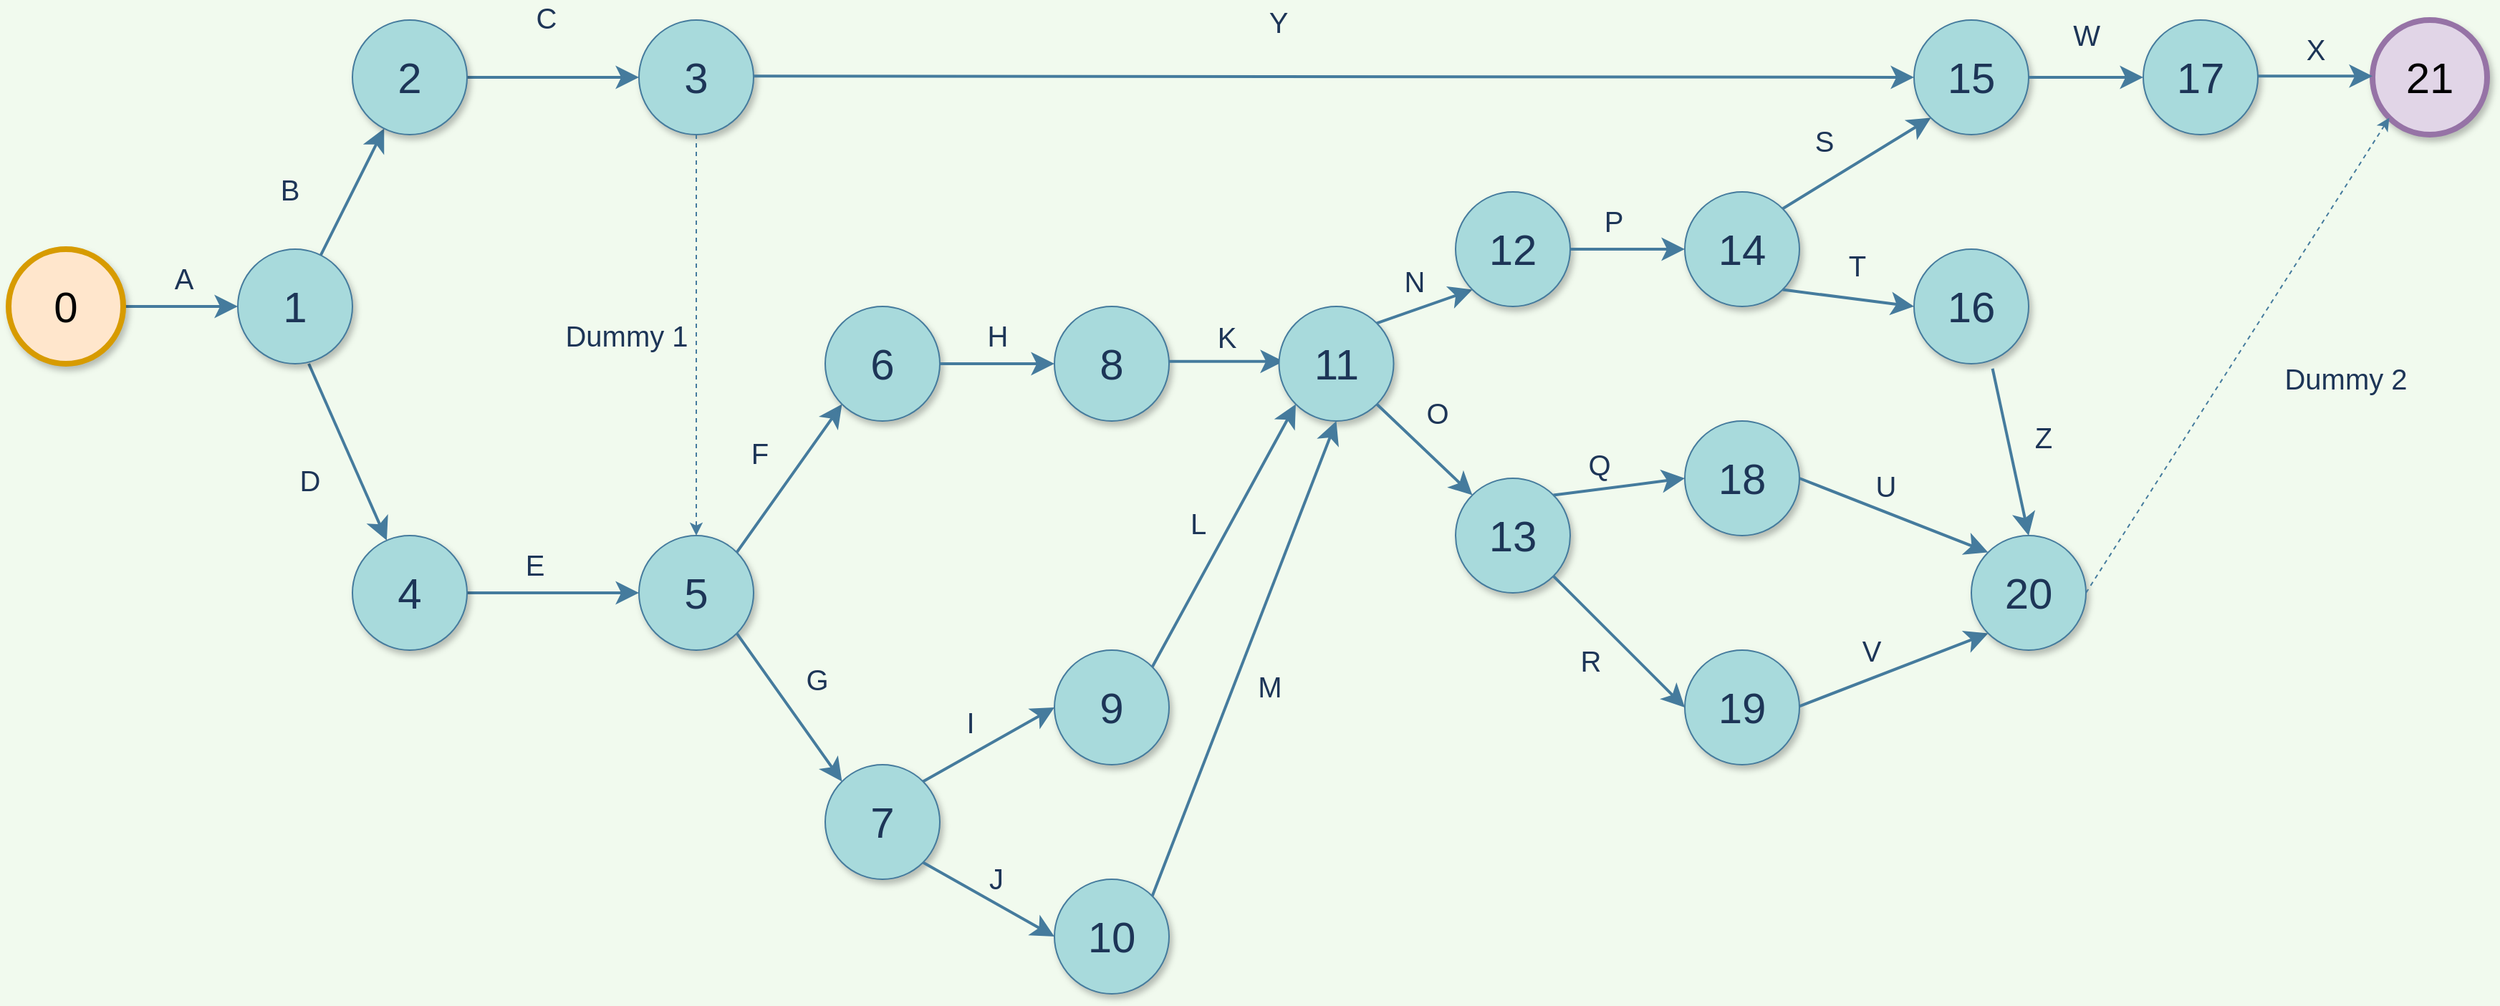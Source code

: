 <mxfile version="20.6.2" type="device"><diagram name="Page-1" id="ff44883e-f642-bcb2-894b-16b3d25a3f0b"><mxGraphModel dx="4123.5" dy="1215" grid="1" gridSize="10" guides="1" tooltips="1" connect="1" arrows="1" fold="1" page="1" pageScale="1.5" pageWidth="1169" pageHeight="826" background="#F1FAEE" math="0" shadow="0"><root><mxCell id="0" style=";html=1;"/><mxCell id="1" style=";html=1;" parent="0"/><mxCell id="f0bcc99304e6f5a-9" style="edgeStyle=none;curved=1;html=1;startSize=10;endArrow=classic;endFill=1;endSize=10;strokeWidth=2;fontSize=12;labelBackgroundColor=#F1FAEE;strokeColor=#457B9D;fontColor=#1D3557;" parent="1" source="f0bcc99304e6f5a-1" target="f0bcc99304e6f5a-2" edge="1"><mxGeometry relative="1" as="geometry"/></mxCell><mxCell id="f0bcc99304e6f5a-18" value="A" style="text;html=1;resizable=0;points=[];align=center;verticalAlign=middle;labelBackgroundColor=none;fontSize=20;fontColor=#1D3557;" parent="f0bcc99304e6f5a-9" vertex="1" connectable="0"><mxGeometry x="0.255" y="-5" relative="1" as="geometry"><mxPoint x="-8" y="-25" as="offset"/></mxGeometry></mxCell><mxCell id="f0bcc99304e6f5a-16" style="edgeStyle=none;curved=1;html=1;startSize=10;endFill=1;endSize=10;strokeWidth=2;fontSize=12;exitX=0.619;exitY=1;exitDx=0;exitDy=0;exitPerimeter=0;labelBackgroundColor=#F1FAEE;strokeColor=#457B9D;fontColor=#1D3557;" parent="1" source="f0bcc99304e6f5a-2" target="f0bcc99304e6f5a-3" edge="1"><mxGeometry relative="1" as="geometry"/></mxCell><mxCell id="f0bcc99304e6f5a-19" value="D" style="text;html=1;resizable=0;points=[];align=center;verticalAlign=middle;fontSize=20;fontColor=#1D3557;" parent="f0bcc99304e6f5a-16" vertex="1" connectable="0"><mxGeometry x="-0.074" y="-2" relative="1" as="geometry"><mxPoint x="-23" y="23" as="offset"/></mxGeometry></mxCell><mxCell id="f0bcc99304e6f5a-1" value="0" style="ellipse;whiteSpace=wrap;html=1;rounded=0;shadow=1;strokeWidth=4;fontSize=30;align=center;fillColor=#ffe6cc;strokeColor=#d79b00;" parent="1" vertex="1"><mxGeometry x="-10" y="560" width="80" height="80" as="geometry"/></mxCell><mxCell id="f0bcc99304e6f5a-11" style="edgeStyle=none;curved=1;html=1;startSize=10;endFill=1;endSize=10;strokeWidth=2;fontSize=12;labelBackgroundColor=#F1FAEE;strokeColor=#457B9D;fontColor=#1D3557;" parent="1" source="f0bcc99304e6f5a-2" target="f0bcc99304e6f5a-5" edge="1"><mxGeometry relative="1" as="geometry"/></mxCell><mxCell id="f0bcc99304e6f5a-24" value="B" style="text;html=1;resizable=0;points=[];align=center;verticalAlign=middle;fontSize=20;fontColor=#1D3557;" parent="f0bcc99304e6f5a-11" vertex="1" connectable="0"><mxGeometry x="0.167" y="-3" relative="1" as="geometry"><mxPoint x="-51" y="4" as="offset"/></mxGeometry></mxCell><mxCell id="f0bcc99304e6f5a-2" value="1" style="ellipse;whiteSpace=wrap;html=1;rounded=0;shadow=1;strokeWidth=1;fontSize=30;align=center;fillColor=#A8DADC;strokeColor=#457B9D;fontColor=#1D3557;" parent="1" vertex="1"><mxGeometry x="150" y="560" width="80" height="80" as="geometry"/></mxCell><mxCell id="f0bcc99304e6f5a-17" style="edgeStyle=none;curved=1;html=1;startSize=10;endFill=1;endSize=10;strokeWidth=2;fontSize=12;labelBackgroundColor=#F1FAEE;strokeColor=#457B9D;fontColor=#1D3557;" parent="1" source="f0bcc99304e6f5a-3" target="f0bcc99304e6f5a-4" edge="1"><mxGeometry relative="1" as="geometry"/></mxCell><mxCell id="f0bcc99304e6f5a-27" value="E" style="text;html=1;resizable=0;points=[];align=center;verticalAlign=middle;fontSize=20;fontColor=#1D3557;" parent="f0bcc99304e6f5a-17" vertex="1" connectable="0"><mxGeometry x="-0.132" y="-6" relative="1" as="geometry"><mxPoint x="-5" y="-26" as="offset"/></mxGeometry></mxCell><mxCell id="f0bcc99304e6f5a-3" value="4" style="ellipse;whiteSpace=wrap;html=1;rounded=0;shadow=1;strokeWidth=1;fontSize=30;align=center;fillColor=#A8DADC;strokeColor=#457B9D;fontColor=#1D3557;" parent="1" vertex="1"><mxGeometry x="230" y="760" width="80" height="80" as="geometry"/></mxCell><mxCell id="f0bcc99304e6f5a-4" value="5" style="ellipse;whiteSpace=wrap;html=1;rounded=0;shadow=1;strokeWidth=1;fontSize=30;align=center;fillColor=#A8DADC;strokeColor=#457B9D;fontColor=#1D3557;" parent="1" vertex="1"><mxGeometry x="430" y="760" width="80" height="80" as="geometry"/></mxCell><mxCell id="f0bcc99304e6f5a-12" style="edgeStyle=none;curved=1;html=1;startSize=10;endFill=1;endSize=10;strokeWidth=2;fontSize=12;labelBackgroundColor=#F1FAEE;strokeColor=#457B9D;fontColor=#1D3557;" parent="1" source="f0bcc99304e6f5a-5" target="f0bcc99304e6f5a-7" edge="1"><mxGeometry relative="1" as="geometry"/></mxCell><mxCell id="f0bcc99304e6f5a-25" value="Dummy 1" style="text;html=1;resizable=0;points=[];align=center;verticalAlign=middle;fontSize=20;fontColor=#1D3557;" parent="f0bcc99304e6f5a-12" vertex="1" connectable="0"><mxGeometry x="-0.073" y="-5" relative="1" as="geometry"><mxPoint x="55" y="175" as="offset"/></mxGeometry></mxCell><mxCell id="l1RtdHpPDAJ9mCaGyjhp-73" value="Dummy 2" style="text;html=1;resizable=0;points=[];align=center;verticalAlign=middle;fontSize=20;fontColor=#1D3557;" vertex="1" connectable="0" parent="f0bcc99304e6f5a-12"><mxGeometry x="-0.073" y="-5" relative="1" as="geometry"><mxPoint x="1255" y="205" as="offset"/></mxGeometry></mxCell><mxCell id="f0bcc99304e6f5a-5" value="2" style="ellipse;whiteSpace=wrap;html=1;rounded=0;shadow=1;strokeWidth=1;fontSize=30;align=center;fillColor=#A8DADC;strokeColor=#457B9D;fontColor=#1D3557;" parent="1" vertex="1"><mxGeometry x="230" y="400" width="80" height="80" as="geometry"/></mxCell><mxCell id="f0bcc99304e6f5a-7" value="3" style="ellipse;whiteSpace=wrap;html=1;rounded=0;shadow=1;strokeWidth=1;fontSize=30;align=center;fillColor=#A8DADC;strokeColor=#457B9D;fontColor=#1D3557;" parent="1" vertex="1"><mxGeometry x="430" y="400" width="80" height="80" as="geometry"/></mxCell><mxCell id="l1RtdHpPDAJ9mCaGyjhp-1" value="" style="endArrow=classic;html=1;rounded=0;dashed=1;exitX=0.5;exitY=1;exitDx=0;exitDy=0;entryX=0.5;entryY=0;entryDx=0;entryDy=0;labelBackgroundColor=#F1FAEE;strokeColor=#457B9D;fontColor=#1D3557;" edge="1" parent="1" source="f0bcc99304e6f5a-7" target="f0bcc99304e6f5a-4"><mxGeometry width="50" height="50" relative="1" as="geometry"><mxPoint x="1160" y="520" as="sourcePoint"/><mxPoint x="1210" y="470" as="targetPoint"/></mxGeometry></mxCell><mxCell id="l1RtdHpPDAJ9mCaGyjhp-2" value="C" style="text;html=1;resizable=0;points=[];align=center;verticalAlign=middle;fontSize=20;fontColor=#1D3557;" vertex="1" connectable="0" parent="1"><mxGeometry x="399.667" y="470" as="geometry"><mxPoint x="-35" y="-72" as="offset"/></mxGeometry></mxCell><mxCell id="l1RtdHpPDAJ9mCaGyjhp-3" style="edgeStyle=none;curved=1;html=1;startSize=10;endFill=1;endSize=10;strokeWidth=2;fontSize=12;exitX=1;exitY=0;exitDx=0;exitDy=0;entryX=0;entryY=1;entryDx=0;entryDy=0;labelBackgroundColor=#F1FAEE;strokeColor=#457B9D;fontColor=#1D3557;" edge="1" parent="1" source="f0bcc99304e6f5a-4" target="l1RtdHpPDAJ9mCaGyjhp-7"><mxGeometry relative="1" as="geometry"><mxPoint x="510" y="709.17" as="sourcePoint"/><mxPoint x="590.5" y="630" as="targetPoint"/></mxGeometry></mxCell><mxCell id="l1RtdHpPDAJ9mCaGyjhp-4" value="F" style="text;html=1;resizable=0;points=[];align=center;verticalAlign=middle;fontSize=20;fontColor=#1D3557;" vertex="1" connectable="0" parent="l1RtdHpPDAJ9mCaGyjhp-3"><mxGeometry x="-0.132" y="-6" relative="1" as="geometry"><mxPoint x="-21" y="-29" as="offset"/></mxGeometry></mxCell><mxCell id="l1RtdHpPDAJ9mCaGyjhp-5" style="edgeStyle=none;curved=1;html=1;startSize=10;endFill=1;endSize=10;strokeWidth=2;fontSize=12;exitX=1;exitY=1;exitDx=0;exitDy=0;entryX=0;entryY=0;entryDx=0;entryDy=0;labelBackgroundColor=#F1FAEE;strokeColor=#457B9D;fontColor=#1D3557;" edge="1" parent="1" source="f0bcc99304e6f5a-4" target="l1RtdHpPDAJ9mCaGyjhp-8"><mxGeometry relative="1" as="geometry"><mxPoint x="569.5" y="780" as="sourcePoint"/><mxPoint x="589.5" y="790" as="targetPoint"/></mxGeometry></mxCell><mxCell id="l1RtdHpPDAJ9mCaGyjhp-6" value="G" style="text;html=1;resizable=0;points=[];align=center;verticalAlign=middle;fontSize=20;fontColor=#1D3557;" vertex="1" connectable="0" parent="l1RtdHpPDAJ9mCaGyjhp-5"><mxGeometry x="-0.132" y="-6" relative="1" as="geometry"><mxPoint x="29" y="-17" as="offset"/></mxGeometry></mxCell><mxCell id="l1RtdHpPDAJ9mCaGyjhp-7" value="6" style="ellipse;whiteSpace=wrap;html=1;rounded=0;shadow=1;strokeWidth=1;fontSize=30;align=center;fillColor=#A8DADC;strokeColor=#457B9D;fontColor=#1D3557;" vertex="1" parent="1"><mxGeometry x="560" y="600" width="80" height="80" as="geometry"/></mxCell><mxCell id="l1RtdHpPDAJ9mCaGyjhp-8" value="7" style="ellipse;whiteSpace=wrap;html=1;rounded=0;shadow=1;strokeWidth=1;fontSize=30;align=center;fillColor=#A8DADC;strokeColor=#457B9D;fontColor=#1D3557;" vertex="1" parent="1"><mxGeometry x="560" y="920" width="80" height="80" as="geometry"/></mxCell><mxCell id="l1RtdHpPDAJ9mCaGyjhp-11" style="edgeStyle=none;curved=1;html=1;startSize=10;endFill=1;endSize=10;strokeWidth=2;fontSize=12;exitX=1;exitY=0.5;exitDx=0;exitDy=0;labelBackgroundColor=#F1FAEE;strokeColor=#457B9D;fontColor=#1D3557;" edge="1" parent="1" source="l1RtdHpPDAJ9mCaGyjhp-7"><mxGeometry relative="1" as="geometry"><mxPoint x="650" y="640" as="sourcePoint"/><mxPoint x="720" y="640" as="targetPoint"/></mxGeometry></mxCell><mxCell id="l1RtdHpPDAJ9mCaGyjhp-12" value="H" style="text;html=1;resizable=0;points=[];align=center;verticalAlign=middle;fontSize=20;fontColor=#1D3557;" vertex="1" connectable="0" parent="l1RtdHpPDAJ9mCaGyjhp-11"><mxGeometry x="-0.132" y="-6" relative="1" as="geometry"><mxPoint x="5" y="-26" as="offset"/></mxGeometry></mxCell><mxCell id="l1RtdHpPDAJ9mCaGyjhp-13" value="8" style="ellipse;whiteSpace=wrap;html=1;rounded=0;shadow=1;strokeWidth=1;fontSize=30;align=center;fillColor=#A8DADC;strokeColor=#457B9D;fontColor=#1D3557;" vertex="1" parent="1"><mxGeometry x="720" y="600" width="80" height="80" as="geometry"/></mxCell><mxCell id="l1RtdHpPDAJ9mCaGyjhp-18" style="edgeStyle=none;curved=1;html=1;startSize=10;endFill=1;endSize=10;strokeWidth=2;fontSize=12;exitX=1;exitY=0;exitDx=0;exitDy=0;labelBackgroundColor=#F1FAEE;strokeColor=#457B9D;fontColor=#1D3557;" edge="1" parent="1" source="l1RtdHpPDAJ9mCaGyjhp-8"><mxGeometry relative="1" as="geometry"><mxPoint x="640.004" y="960.004" as="sourcePoint"/><mxPoint x="720" y="880" as="targetPoint"/></mxGeometry></mxCell><mxCell id="l1RtdHpPDAJ9mCaGyjhp-19" value="I" style="text;html=1;resizable=0;points=[];align=center;verticalAlign=middle;fontSize=20;fontColor=#1D3557;" vertex="1" connectable="0" parent="l1RtdHpPDAJ9mCaGyjhp-18"><mxGeometry x="-0.132" y="-6" relative="1" as="geometry"><mxPoint x="-10" y="-25" as="offset"/></mxGeometry></mxCell><mxCell id="l1RtdHpPDAJ9mCaGyjhp-20" style="edgeStyle=none;curved=1;html=1;startSize=10;endFill=1;endSize=10;strokeWidth=2;fontSize=12;exitX=1;exitY=1;exitDx=0;exitDy=0;labelBackgroundColor=#F1FAEE;strokeColor=#457B9D;fontColor=#1D3557;" edge="1" parent="1" source="l1RtdHpPDAJ9mCaGyjhp-8"><mxGeometry relative="1" as="geometry"><mxPoint x="730.004" y="1140.004" as="sourcePoint"/><mxPoint x="720" y="1040" as="targetPoint"/></mxGeometry></mxCell><mxCell id="l1RtdHpPDAJ9mCaGyjhp-21" value="J" style="text;html=1;resizable=0;points=[];align=center;verticalAlign=middle;fontSize=20;fontColor=#1D3557;" vertex="1" connectable="0" parent="l1RtdHpPDAJ9mCaGyjhp-20"><mxGeometry x="-0.132" y="-6" relative="1" as="geometry"><mxPoint x="14" y="-17" as="offset"/></mxGeometry></mxCell><mxCell id="l1RtdHpPDAJ9mCaGyjhp-22" value="9" style="ellipse;whiteSpace=wrap;html=1;rounded=0;shadow=1;strokeWidth=1;fontSize=30;align=center;fillColor=#A8DADC;strokeColor=#457B9D;fontColor=#1D3557;" vertex="1" parent="1"><mxGeometry x="720" y="840" width="80" height="80" as="geometry"/></mxCell><mxCell id="l1RtdHpPDAJ9mCaGyjhp-23" value="10" style="ellipse;whiteSpace=wrap;html=1;rounded=0;shadow=1;strokeWidth=1;fontSize=30;align=center;direction=south;fillColor=#A8DADC;strokeColor=#457B9D;fontColor=#1D3557;" vertex="1" parent="1"><mxGeometry x="720" y="1000" width="80" height="80" as="geometry"/></mxCell><mxCell id="l1RtdHpPDAJ9mCaGyjhp-24" style="edgeStyle=none;curved=1;html=1;startSize=10;endFill=1;endSize=10;strokeWidth=2;fontSize=12;labelBackgroundColor=#F1FAEE;strokeColor=#457B9D;fontColor=#1D3557;" edge="1" parent="1"><mxGeometry relative="1" as="geometry"><mxPoint x="800" y="638.33" as="sourcePoint"/><mxPoint x="880" y="638.33" as="targetPoint"/></mxGeometry></mxCell><mxCell id="l1RtdHpPDAJ9mCaGyjhp-25" value="K" style="text;html=1;resizable=0;points=[];align=center;verticalAlign=middle;fontSize=20;fontColor=#1D3557;" vertex="1" connectable="0" parent="l1RtdHpPDAJ9mCaGyjhp-24"><mxGeometry x="-0.132" y="-6" relative="1" as="geometry"><mxPoint x="5" y="-24" as="offset"/></mxGeometry></mxCell><mxCell id="l1RtdHpPDAJ9mCaGyjhp-26" value="11" style="ellipse;whiteSpace=wrap;html=1;rounded=0;shadow=1;strokeWidth=1;fontSize=30;align=center;fillColor=#A8DADC;strokeColor=#457B9D;fontColor=#1D3557;" vertex="1" parent="1"><mxGeometry x="876.75" y="600" width="80" height="80" as="geometry"/></mxCell><mxCell id="l1RtdHpPDAJ9mCaGyjhp-28" style="edgeStyle=none;curved=1;html=1;startSize=10;endFill=1;endSize=10;strokeWidth=2;fontSize=12;exitX=1;exitY=0;exitDx=0;exitDy=0;entryX=0;entryY=1;entryDx=0;entryDy=0;labelBackgroundColor=#F1FAEE;strokeColor=#457B9D;fontColor=#1D3557;" edge="1" parent="1" source="l1RtdHpPDAJ9mCaGyjhp-22" target="l1RtdHpPDAJ9mCaGyjhp-26"><mxGeometry relative="1" as="geometry"><mxPoint x="836.5" y="860.0" as="sourcePoint"/><mxPoint x="916.5" y="860.0" as="targetPoint"/></mxGeometry></mxCell><mxCell id="l1RtdHpPDAJ9mCaGyjhp-29" value="L" style="text;html=1;resizable=0;points=[];align=center;verticalAlign=middle;fontSize=20;fontColor=#1D3557;" vertex="1" connectable="0" parent="l1RtdHpPDAJ9mCaGyjhp-28"><mxGeometry x="-0.132" y="-6" relative="1" as="geometry"><mxPoint x="-17" y="-24" as="offset"/></mxGeometry></mxCell><mxCell id="l1RtdHpPDAJ9mCaGyjhp-30" style="edgeStyle=none;curved=1;html=1;startSize=10;endFill=1;endSize=10;strokeWidth=2;fontSize=12;exitX=0;exitY=0;exitDx=0;exitDy=0;entryX=0.5;entryY=1;entryDx=0;entryDy=0;labelBackgroundColor=#F1FAEE;strokeColor=#457B9D;fontColor=#1D3557;" edge="1" parent="1" source="l1RtdHpPDAJ9mCaGyjhp-23" target="l1RtdHpPDAJ9mCaGyjhp-26"><mxGeometry relative="1" as="geometry"><mxPoint x="900" y="1020" as="sourcePoint"/><mxPoint x="980" y="1020" as="targetPoint"/></mxGeometry></mxCell><mxCell id="l1RtdHpPDAJ9mCaGyjhp-31" value="M" style="text;html=1;resizable=0;points=[];align=center;verticalAlign=middle;fontSize=20;fontColor=#1D3557;" vertex="1" connectable="0" parent="l1RtdHpPDAJ9mCaGyjhp-30"><mxGeometry x="-0.132" y="-6" relative="1" as="geometry"><mxPoint x="20" y="-5" as="offset"/></mxGeometry></mxCell><mxCell id="l1RtdHpPDAJ9mCaGyjhp-32" style="edgeStyle=none;curved=1;html=1;startSize=10;endFill=1;endSize=10;strokeWidth=2;fontSize=12;exitX=1;exitY=0;exitDx=0;exitDy=0;entryX=0;entryY=1;entryDx=0;entryDy=0;labelBackgroundColor=#F1FAEE;strokeColor=#457B9D;fontColor=#1D3557;" edge="1" parent="1" source="l1RtdHpPDAJ9mCaGyjhp-26" target="l1RtdHpPDAJ9mCaGyjhp-36"><mxGeometry relative="1" as="geometry"><mxPoint x="956.75" y="638.33" as="sourcePoint"/><mxPoint x="1010" y="580" as="targetPoint"/></mxGeometry></mxCell><mxCell id="l1RtdHpPDAJ9mCaGyjhp-33" value="N" style="text;html=1;resizable=0;points=[];align=center;verticalAlign=middle;fontSize=20;fontColor=#1D3557;" vertex="1" connectable="0" parent="l1RtdHpPDAJ9mCaGyjhp-32"><mxGeometry x="-0.132" y="-6" relative="1" as="geometry"><mxPoint x="-5" y="-26" as="offset"/></mxGeometry></mxCell><mxCell id="l1RtdHpPDAJ9mCaGyjhp-34" style="edgeStyle=none;curved=1;html=1;startSize=10;endFill=1;endSize=10;strokeWidth=2;fontSize=12;exitX=1;exitY=1;exitDx=0;exitDy=0;entryX=0;entryY=0;entryDx=0;entryDy=0;labelBackgroundColor=#F1FAEE;strokeColor=#457B9D;fontColor=#1D3557;" edge="1" parent="1" source="l1RtdHpPDAJ9mCaGyjhp-26" target="l1RtdHpPDAJ9mCaGyjhp-37"><mxGeometry relative="1" as="geometry"><mxPoint x="1020" y="730" as="sourcePoint"/><mxPoint x="1040" y="720" as="targetPoint"/></mxGeometry></mxCell><mxCell id="l1RtdHpPDAJ9mCaGyjhp-35" value="O" style="text;html=1;resizable=0;points=[];align=center;verticalAlign=middle;fontSize=20;fontColor=#1D3557;" vertex="1" connectable="0" parent="l1RtdHpPDAJ9mCaGyjhp-34"><mxGeometry x="-0.132" y="-6" relative="1" as="geometry"><mxPoint x="17" y="-26" as="offset"/></mxGeometry></mxCell><mxCell id="l1RtdHpPDAJ9mCaGyjhp-36" value="12" style="ellipse;whiteSpace=wrap;html=1;rounded=0;shadow=1;strokeWidth=1;fontSize=30;align=center;fillColor=#A8DADC;strokeColor=#457B9D;fontColor=#1D3557;" vertex="1" parent="1"><mxGeometry x="1000" y="520" width="80" height="80" as="geometry"/></mxCell><mxCell id="l1RtdHpPDAJ9mCaGyjhp-37" value="13" style="ellipse;whiteSpace=wrap;html=1;rounded=0;shadow=1;strokeWidth=1;fontSize=30;align=center;fillColor=#A8DADC;strokeColor=#457B9D;fontColor=#1D3557;" vertex="1" parent="1"><mxGeometry x="1000" y="720" width="80" height="80" as="geometry"/></mxCell><mxCell id="l1RtdHpPDAJ9mCaGyjhp-39" style="edgeStyle=none;curved=1;html=1;startSize=10;endFill=1;endSize=10;strokeWidth=2;fontSize=12;exitX=1;exitY=0.5;exitDx=0;exitDy=0;labelBackgroundColor=#F1FAEE;strokeColor=#457B9D;fontColor=#1D3557;" edge="1" parent="1" source="l1RtdHpPDAJ9mCaGyjhp-36"><mxGeometry relative="1" as="geometry"><mxPoint x="1110" y="560" as="sourcePoint"/><mxPoint x="1160" y="560" as="targetPoint"/></mxGeometry></mxCell><mxCell id="l1RtdHpPDAJ9mCaGyjhp-40" value="P" style="text;html=1;resizable=0;points=[];align=center;verticalAlign=middle;fontSize=20;fontColor=#1D3557;" vertex="1" connectable="0" parent="l1RtdHpPDAJ9mCaGyjhp-39"><mxGeometry x="-0.132" y="-6" relative="1" as="geometry"><mxPoint x="-5" y="-26" as="offset"/></mxGeometry></mxCell><mxCell id="l1RtdHpPDAJ9mCaGyjhp-43" value="14" style="ellipse;whiteSpace=wrap;html=1;rounded=0;shadow=1;strokeWidth=1;fontSize=30;align=center;fillColor=#A8DADC;strokeColor=#457B9D;fontColor=#1D3557;" vertex="1" parent="1"><mxGeometry x="1160" y="520" width="80" height="80" as="geometry"/></mxCell><mxCell id="l1RtdHpPDAJ9mCaGyjhp-44" style="edgeStyle=none;curved=1;html=1;startSize=10;endFill=1;endSize=10;strokeWidth=2;fontSize=12;exitX=1;exitY=0;exitDx=0;exitDy=0;labelBackgroundColor=#F1FAEE;strokeColor=#457B9D;fontColor=#1D3557;" edge="1" parent="1" source="l1RtdHpPDAJ9mCaGyjhp-37"><mxGeometry relative="1" as="geometry"><mxPoint x="1080.004" y="750.004" as="sourcePoint"/><mxPoint x="1160" y="720" as="targetPoint"/></mxGeometry></mxCell><mxCell id="l1RtdHpPDAJ9mCaGyjhp-45" value="Q" style="text;html=1;resizable=0;points=[];align=center;verticalAlign=middle;fontSize=20;fontColor=#1D3557;" vertex="1" connectable="0" parent="l1RtdHpPDAJ9mCaGyjhp-44"><mxGeometry x="-0.132" y="-6" relative="1" as="geometry"><mxPoint x="-9" y="-23" as="offset"/></mxGeometry></mxCell><mxCell id="l1RtdHpPDAJ9mCaGyjhp-46" style="edgeStyle=none;curved=1;html=1;startSize=10;endFill=1;endSize=10;strokeWidth=2;fontSize=12;exitX=1;exitY=1;exitDx=0;exitDy=0;entryX=0;entryY=0.5;entryDx=0;entryDy=0;labelBackgroundColor=#F1FAEE;strokeColor=#457B9D;fontColor=#1D3557;" edge="1" parent="1" source="l1RtdHpPDAJ9mCaGyjhp-37" target="l1RtdHpPDAJ9mCaGyjhp-49"><mxGeometry relative="1" as="geometry"><mxPoint x="1140.004" y="800.004" as="sourcePoint"/><mxPoint x="1150" y="840" as="targetPoint"/></mxGeometry></mxCell><mxCell id="l1RtdHpPDAJ9mCaGyjhp-47" value="R" style="text;html=1;resizable=0;points=[];align=center;verticalAlign=middle;fontSize=20;fontColor=#1D3557;" vertex="1" connectable="0" parent="l1RtdHpPDAJ9mCaGyjhp-46"><mxGeometry x="-0.132" y="-6" relative="1" as="geometry"><mxPoint x="-10" y="14" as="offset"/></mxGeometry></mxCell><mxCell id="l1RtdHpPDAJ9mCaGyjhp-48" value="18" style="ellipse;whiteSpace=wrap;html=1;rounded=0;shadow=1;strokeWidth=1;fontSize=30;align=center;fillColor=#A8DADC;strokeColor=#457B9D;fontColor=#1D3557;" vertex="1" parent="1"><mxGeometry x="1160" y="680" width="80" height="80" as="geometry"/></mxCell><mxCell id="l1RtdHpPDAJ9mCaGyjhp-49" value="19" style="ellipse;whiteSpace=wrap;html=1;rounded=0;shadow=1;strokeWidth=1;fontSize=30;align=center;fillColor=#A8DADC;strokeColor=#457B9D;fontColor=#1D3557;" vertex="1" parent="1"><mxGeometry x="1160" y="840" width="80" height="80" as="geometry"/></mxCell><mxCell id="l1RtdHpPDAJ9mCaGyjhp-50" style="edgeStyle=none;curved=1;html=1;startSize=10;endFill=1;endSize=10;strokeWidth=2;fontSize=12;exitX=1;exitY=0;exitDx=0;exitDy=0;entryX=0;entryY=0;entryDx=0;entryDy=0;labelBackgroundColor=#F1FAEE;strokeColor=#457B9D;fontColor=#1D3557;" edge="1" parent="1" target="l1RtdHpPDAJ9mCaGyjhp-55"><mxGeometry relative="1" as="geometry"><mxPoint x="1240.004" y="719.996" as="sourcePoint"/><mxPoint x="1360" y="760" as="targetPoint"/></mxGeometry></mxCell><mxCell id="l1RtdHpPDAJ9mCaGyjhp-51" value="U" style="text;html=1;resizable=0;points=[];align=center;verticalAlign=middle;fontSize=20;fontColor=#1D3557;" vertex="1" connectable="0" parent="l1RtdHpPDAJ9mCaGyjhp-50"><mxGeometry x="-0.132" y="-6" relative="1" as="geometry"><mxPoint x="5" y="-23" as="offset"/></mxGeometry></mxCell><mxCell id="l1RtdHpPDAJ9mCaGyjhp-52" style="edgeStyle=none;curved=1;html=1;startSize=10;endFill=1;endSize=10;strokeWidth=2;fontSize=12;exitX=1;exitY=0;exitDx=0;exitDy=0;entryX=0;entryY=1;entryDx=0;entryDy=0;labelBackgroundColor=#F1FAEE;strokeColor=#457B9D;fontColor=#1D3557;" edge="1" parent="1" target="l1RtdHpPDAJ9mCaGyjhp-55"><mxGeometry relative="1" as="geometry"><mxPoint x="1240.004" y="879.166" as="sourcePoint"/><mxPoint x="1360" y="840" as="targetPoint"/></mxGeometry></mxCell><mxCell id="l1RtdHpPDAJ9mCaGyjhp-53" value="V" style="text;html=1;resizable=0;points=[];align=center;verticalAlign=middle;fontSize=20;fontColor=#1D3557;" vertex="1" connectable="0" parent="l1RtdHpPDAJ9mCaGyjhp-52"><mxGeometry x="-0.132" y="-6" relative="1" as="geometry"><mxPoint x="-10" y="-23" as="offset"/></mxGeometry></mxCell><mxCell id="l1RtdHpPDAJ9mCaGyjhp-55" value="20" style="ellipse;whiteSpace=wrap;html=1;rounded=0;shadow=1;strokeWidth=1;fontSize=30;align=center;fillColor=#A8DADC;strokeColor=#457B9D;fontColor=#1D3557;" vertex="1" parent="1"><mxGeometry x="1360" y="760" width="80" height="80" as="geometry"/></mxCell><mxCell id="l1RtdHpPDAJ9mCaGyjhp-56" style="edgeStyle=none;curved=1;html=1;startSize=10;endFill=1;endSize=10;strokeWidth=2;fontSize=12;exitX=1;exitY=0;exitDx=0;exitDy=0;entryX=0;entryY=1;entryDx=0;entryDy=0;labelBackgroundColor=#F1FAEE;strokeColor=#457B9D;fontColor=#1D3557;" edge="1" parent="1" source="l1RtdHpPDAJ9mCaGyjhp-43" target="l1RtdHpPDAJ9mCaGyjhp-61"><mxGeometry relative="1" as="geometry"><mxPoint x="1250.004" y="559.996" as="sourcePoint"/><mxPoint x="1320" y="480" as="targetPoint"/></mxGeometry></mxCell><mxCell id="l1RtdHpPDAJ9mCaGyjhp-57" value="Y" style="text;html=1;resizable=0;points=[];align=center;verticalAlign=middle;fontSize=20;fontColor=#1D3557;" vertex="1" connectable="0" parent="l1RtdHpPDAJ9mCaGyjhp-56"><mxGeometry x="-0.132" y="-6" relative="1" as="geometry"><mxPoint x="-400" y="-109" as="offset"/></mxGeometry></mxCell><mxCell id="l1RtdHpPDAJ9mCaGyjhp-58" style="edgeStyle=none;curved=1;html=1;startSize=10;endFill=1;endSize=10;strokeWidth=2;fontSize=12;exitX=1;exitY=1;exitDx=0;exitDy=0;labelBackgroundColor=#F1FAEE;strokeColor=#457B9D;fontColor=#1D3557;" edge="1" parent="1" source="l1RtdHpPDAJ9mCaGyjhp-43"><mxGeometry relative="1" as="geometry"><mxPoint x="1250.004" y="639.996" as="sourcePoint"/><mxPoint x="1320" y="600" as="targetPoint"/></mxGeometry></mxCell><mxCell id="l1RtdHpPDAJ9mCaGyjhp-59" value="T" style="text;html=1;resizable=0;points=[];align=center;verticalAlign=middle;fontSize=20;fontColor=#1D3557;" vertex="1" connectable="0" parent="l1RtdHpPDAJ9mCaGyjhp-58"><mxGeometry x="-0.132" y="-6" relative="1" as="geometry"><mxPoint x="13" y="-29" as="offset"/></mxGeometry></mxCell><mxCell id="l1RtdHpPDAJ9mCaGyjhp-60" value="16" style="ellipse;whiteSpace=wrap;html=1;rounded=0;shadow=1;strokeWidth=1;fontSize=30;align=center;fillColor=#A8DADC;strokeColor=#457B9D;fontColor=#1D3557;" vertex="1" parent="1"><mxGeometry x="1320" y="560" width="80" height="80" as="geometry"/></mxCell><mxCell id="l1RtdHpPDAJ9mCaGyjhp-61" value="15" style="ellipse;whiteSpace=wrap;html=1;rounded=0;shadow=1;strokeWidth=1;fontSize=30;align=center;fillColor=#A8DADC;strokeColor=#457B9D;fontColor=#1D3557;" vertex="1" parent="1"><mxGeometry x="1320" y="400" width="80" height="80" as="geometry"/></mxCell><mxCell id="l1RtdHpPDAJ9mCaGyjhp-64" style="edgeStyle=none;curved=1;html=1;startSize=10;endFill=1;endSize=10;strokeWidth=2;fontSize=12;entryX=0.5;entryY=0;entryDx=0;entryDy=0;exitX=0.685;exitY=1.042;exitDx=0;exitDy=0;exitPerimeter=0;labelBackgroundColor=#F1FAEE;strokeColor=#457B9D;fontColor=#1D3557;" edge="1" parent="1" source="l1RtdHpPDAJ9mCaGyjhp-60" target="l1RtdHpPDAJ9mCaGyjhp-55"><mxGeometry relative="1" as="geometry"><mxPoint x="1360" y="640" as="sourcePoint"/><mxPoint x="1511.72" y="671.72" as="targetPoint"/></mxGeometry></mxCell><mxCell id="l1RtdHpPDAJ9mCaGyjhp-65" value="Z" style="text;html=1;resizable=0;points=[];align=center;verticalAlign=middle;fontSize=20;fontColor=#1D3557;" vertex="1" connectable="0" parent="l1RtdHpPDAJ9mCaGyjhp-64"><mxGeometry x="-0.132" y="-6" relative="1" as="geometry"><mxPoint x="30" y="-5" as="offset"/></mxGeometry></mxCell><mxCell id="l1RtdHpPDAJ9mCaGyjhp-66" style="edgeStyle=none;curved=1;html=1;startSize=10;endFill=1;endSize=10;strokeWidth=2;fontSize=12;entryX=0;entryY=0.5;entryDx=0;entryDy=0;labelBackgroundColor=#F1FAEE;strokeColor=#457B9D;fontColor=#1D3557;" edge="1" parent="1" target="l1RtdHpPDAJ9mCaGyjhp-61"><mxGeometry relative="1" as="geometry"><mxPoint x="510.0" y="439.17" as="sourcePoint"/><mxPoint x="630" y="439.17" as="targetPoint"/></mxGeometry></mxCell><mxCell id="l1RtdHpPDAJ9mCaGyjhp-69" value="S" style="text;html=1;resizable=0;points=[];align=center;verticalAlign=middle;fontSize=20;fontColor=#1D3557;" vertex="1" connectable="0" parent="1"><mxGeometry x="1271.886" y="495.948" as="geometry"><mxPoint x="-15" y="-12" as="offset"/></mxGeometry></mxCell><mxCell id="l1RtdHpPDAJ9mCaGyjhp-70" value="17" style="ellipse;whiteSpace=wrap;html=1;rounded=0;shadow=1;strokeWidth=1;fontSize=30;align=center;fillColor=#A8DADC;strokeColor=#457B9D;fontColor=#1D3557;" vertex="1" parent="1"><mxGeometry x="1480" y="400" width="80" height="80" as="geometry"/></mxCell><mxCell id="l1RtdHpPDAJ9mCaGyjhp-71" value="21" style="ellipse;whiteSpace=wrap;html=1;rounded=0;shadow=1;strokeWidth=4;fontSize=30;align=center;fillColor=#e1d5e7;strokeColor=#9673a6;" vertex="1" parent="1"><mxGeometry x="1640" y="400" width="80" height="80" as="geometry"/></mxCell><mxCell id="l1RtdHpPDAJ9mCaGyjhp-72" value="" style="endArrow=classic;html=1;rounded=0;dashed=1;exitX=1;exitY=0.5;exitDx=0;exitDy=0;entryX=0;entryY=1;entryDx=0;entryDy=0;labelBackgroundColor=#F1FAEE;strokeColor=#457B9D;fontColor=#1D3557;" edge="1" parent="1" source="l1RtdHpPDAJ9mCaGyjhp-55" target="l1RtdHpPDAJ9mCaGyjhp-71"><mxGeometry width="50" height="50" relative="1" as="geometry"><mxPoint x="1600" y="800" as="sourcePoint"/><mxPoint x="1600" y="1080" as="targetPoint"/></mxGeometry></mxCell><mxCell id="l1RtdHpPDAJ9mCaGyjhp-74" style="edgeStyle=none;curved=1;html=1;startSize=10;endFill=1;endSize=10;strokeWidth=2;fontSize=12;entryX=0;entryY=0.5;entryDx=0;entryDy=0;exitX=1;exitY=0.5;exitDx=0;exitDy=0;labelBackgroundColor=#F1FAEE;strokeColor=#457B9D;fontColor=#1D3557;" edge="1" parent="1" source="l1RtdHpPDAJ9mCaGyjhp-61" target="l1RtdHpPDAJ9mCaGyjhp-70"><mxGeometry relative="1" as="geometry"><mxPoint x="1410" y="440" as="sourcePoint"/><mxPoint x="1503.436" y="380.004" as="targetPoint"/></mxGeometry></mxCell><mxCell id="l1RtdHpPDAJ9mCaGyjhp-75" value="W" style="text;html=1;resizable=0;points=[];align=center;verticalAlign=middle;fontSize=20;fontColor=#1D3557;" vertex="1" connectable="0" parent="l1RtdHpPDAJ9mCaGyjhp-74"><mxGeometry x="-0.132" y="-6" relative="1" as="geometry"><mxPoint x="5" y="-36" as="offset"/></mxGeometry></mxCell><mxCell id="l1RtdHpPDAJ9mCaGyjhp-76" style="edgeStyle=none;curved=1;html=1;startSize=10;endFill=1;endSize=10;strokeWidth=2;fontSize=12;entryX=0;entryY=0.5;entryDx=0;entryDy=0;exitX=1;exitY=0.5;exitDx=0;exitDy=0;labelBackgroundColor=#F1FAEE;strokeColor=#457B9D;fontColor=#1D3557;" edge="1" parent="1"><mxGeometry relative="1" as="geometry"><mxPoint x="1560.0" y="439.17" as="sourcePoint"/><mxPoint x="1640" y="439.17" as="targetPoint"/></mxGeometry></mxCell><mxCell id="l1RtdHpPDAJ9mCaGyjhp-77" value="X" style="text;html=1;resizable=0;points=[];align=center;verticalAlign=middle;fontSize=20;fontColor=#1D3557;" vertex="1" connectable="0" parent="l1RtdHpPDAJ9mCaGyjhp-76"><mxGeometry x="-0.132" y="-6" relative="1" as="geometry"><mxPoint x="5" y="-25" as="offset"/></mxGeometry></mxCell></root></mxGraphModel></diagram></mxfile>